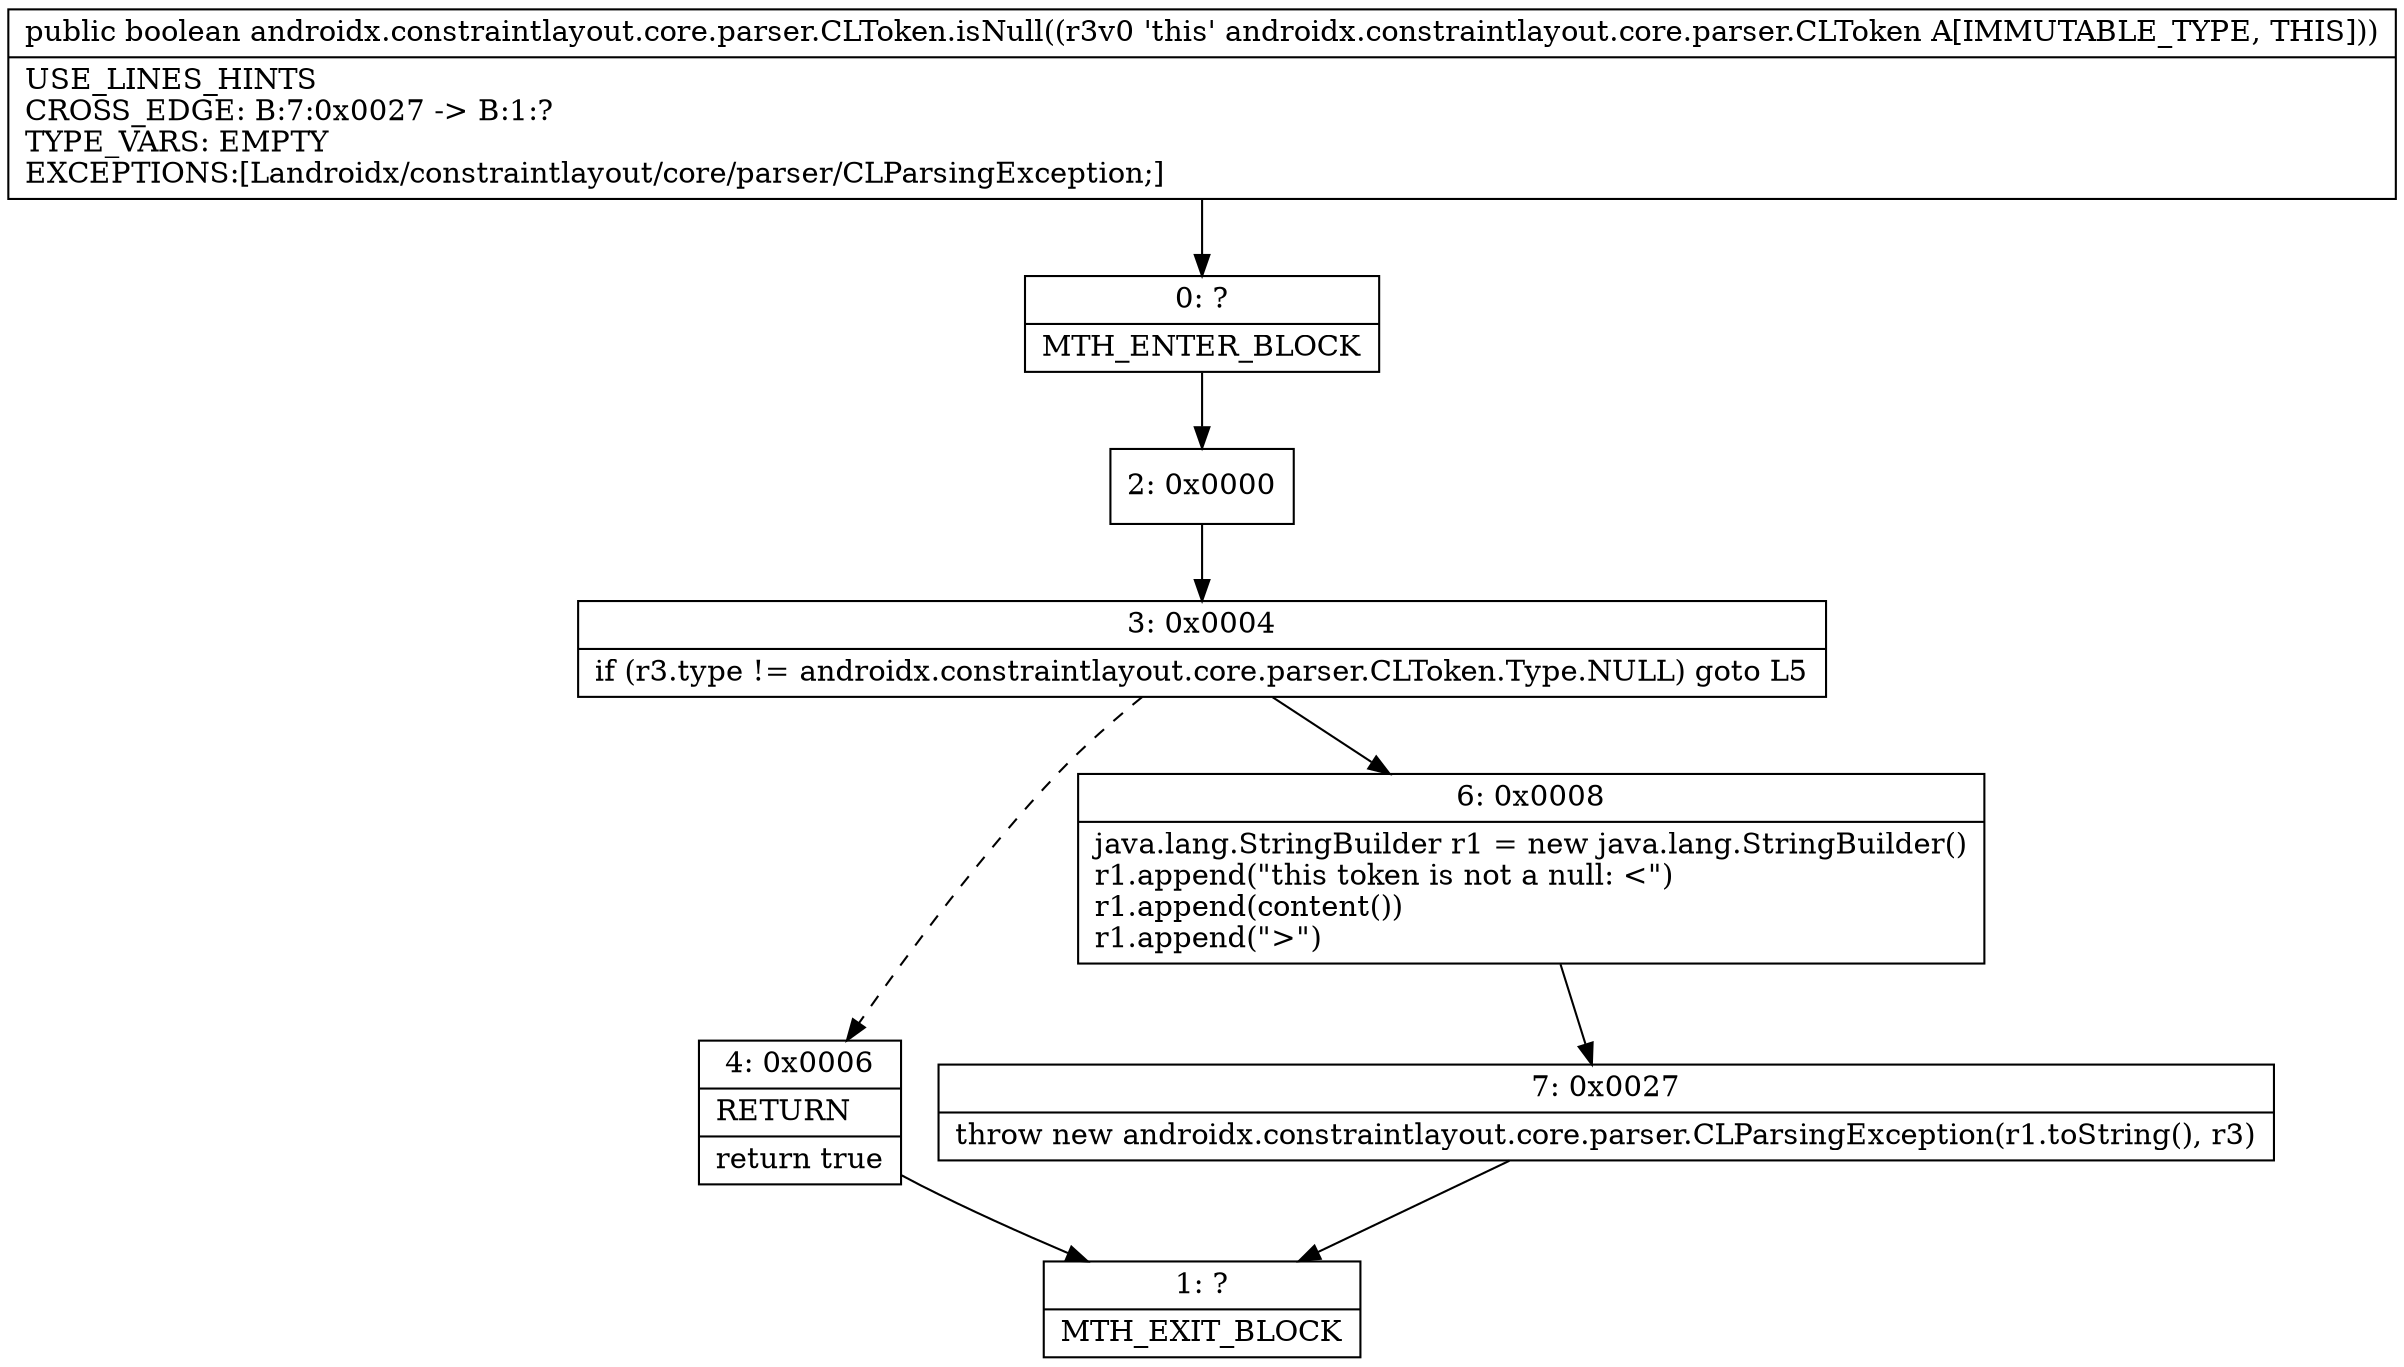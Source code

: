 digraph "CFG forandroidx.constraintlayout.core.parser.CLToken.isNull()Z" {
Node_0 [shape=record,label="{0\:\ ?|MTH_ENTER_BLOCK\l}"];
Node_2 [shape=record,label="{2\:\ 0x0000}"];
Node_3 [shape=record,label="{3\:\ 0x0004|if (r3.type != androidx.constraintlayout.core.parser.CLToken.Type.NULL) goto L5\l}"];
Node_4 [shape=record,label="{4\:\ 0x0006|RETURN\l|return true\l}"];
Node_1 [shape=record,label="{1\:\ ?|MTH_EXIT_BLOCK\l}"];
Node_6 [shape=record,label="{6\:\ 0x0008|java.lang.StringBuilder r1 = new java.lang.StringBuilder()\lr1.append(\"this token is not a null: \<\")\lr1.append(content())\lr1.append(\"\>\")\l}"];
Node_7 [shape=record,label="{7\:\ 0x0027|throw new androidx.constraintlayout.core.parser.CLParsingException(r1.toString(), r3)\l}"];
MethodNode[shape=record,label="{public boolean androidx.constraintlayout.core.parser.CLToken.isNull((r3v0 'this' androidx.constraintlayout.core.parser.CLToken A[IMMUTABLE_TYPE, THIS]))  | USE_LINES_HINTS\lCROSS_EDGE: B:7:0x0027 \-\> B:1:?\lTYPE_VARS: EMPTY\lEXCEPTIONS:[Landroidx\/constraintlayout\/core\/parser\/CLParsingException;]\l}"];
MethodNode -> Node_0;Node_0 -> Node_2;
Node_2 -> Node_3;
Node_3 -> Node_4[style=dashed];
Node_3 -> Node_6;
Node_4 -> Node_1;
Node_6 -> Node_7;
Node_7 -> Node_1;
}

